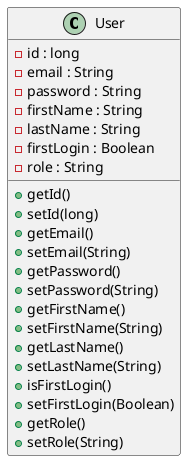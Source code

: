 @startuml
class User {
    -id : long
    -email : String
    -password : String
    -firstName : String
    -lastName : String
    -firstLogin : Boolean
    -role : String
    +getId()
    +setId(long)
    +getEmail()
    +setEmail(String)
    +getPassword()
    +setPassword(String)
    +getFirstName()
    +setFirstName(String)
    +getLastName()
    +setLastName(String)
    +isFirstLogin()
    +setFirstLogin(Boolean)
    +getRole()
    +setRole(String)
}
@enduml
